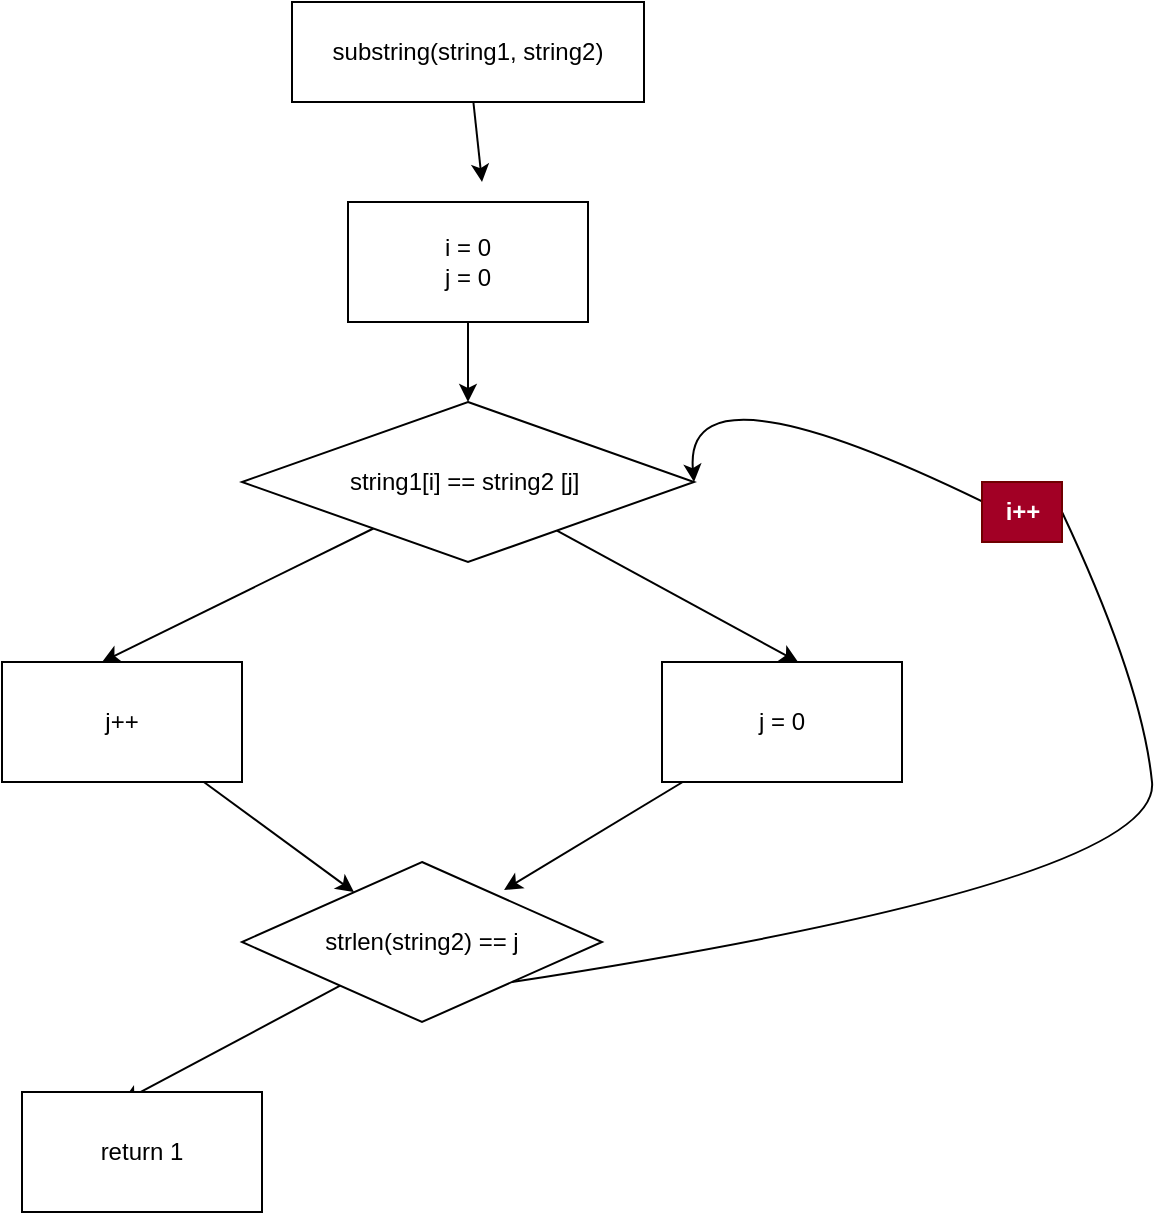<mxfile>
    <diagram id="JCvqR3dHEHWF15tgnxh2" name="Página-1">
        <mxGraphModel dx="1189" dy="687" grid="1" gridSize="10" guides="1" tooltips="1" connect="1" arrows="1" fold="1" page="1" pageScale="1" pageWidth="827" pageHeight="1169" math="0" shadow="0">
            <root>
                <mxCell id="0"/>
                <mxCell id="1" parent="0"/>
                <mxCell id="30" style="edgeStyle=none;html=1;" edge="1" parent="1" source="9">
                    <mxGeometry relative="1" as="geometry">
                        <mxPoint x="470" y="130" as="targetPoint"/>
                    </mxGeometry>
                </mxCell>
                <mxCell id="9" value="substring(string1, string2)" style="rounded=0;whiteSpace=wrap;html=1;" vertex="1" parent="1">
                    <mxGeometry x="375" y="40" width="176" height="50" as="geometry"/>
                </mxCell>
                <mxCell id="13" style="edgeStyle=none;html=1;" edge="1" parent="1" source="12">
                    <mxGeometry relative="1" as="geometry">
                        <mxPoint x="280" y="370" as="targetPoint"/>
                    </mxGeometry>
                </mxCell>
                <mxCell id="16" style="edgeStyle=none;html=1;entryX=0.567;entryY=0;entryDx=0;entryDy=0;entryPerimeter=0;" edge="1" parent="1" source="12" target="15">
                    <mxGeometry relative="1" as="geometry"/>
                </mxCell>
                <mxCell id="12" value="string1[i] == string2 [j]&amp;nbsp;" style="rhombus;whiteSpace=wrap;html=1;" vertex="1" parent="1">
                    <mxGeometry x="350" y="240" width="226" height="80" as="geometry"/>
                </mxCell>
                <mxCell id="25" style="edgeStyle=none;html=1;" edge="1" parent="1" source="14" target="18">
                    <mxGeometry relative="1" as="geometry"/>
                </mxCell>
                <mxCell id="14" value="j++" style="rounded=0;whiteSpace=wrap;html=1;" vertex="1" parent="1">
                    <mxGeometry x="230" y="370" width="120" height="60" as="geometry"/>
                </mxCell>
                <mxCell id="26" style="edgeStyle=none;html=1;entryX=0.728;entryY=0.175;entryDx=0;entryDy=0;entryPerimeter=0;" edge="1" parent="1" source="15" target="18">
                    <mxGeometry relative="1" as="geometry"/>
                </mxCell>
                <mxCell id="15" value="j = 0" style="rounded=0;whiteSpace=wrap;html=1;" vertex="1" parent="1">
                    <mxGeometry x="560" y="370" width="120" height="60" as="geometry"/>
                </mxCell>
                <mxCell id="24" style="edgeStyle=none;html=1;entryX=0.417;entryY=0.083;entryDx=0;entryDy=0;entryPerimeter=0;" edge="1" parent="1" source="18" target="19">
                    <mxGeometry relative="1" as="geometry"/>
                </mxCell>
                <mxCell id="18" value="strlen(string2) == j" style="rhombus;whiteSpace=wrap;html=1;" vertex="1" parent="1">
                    <mxGeometry x="350" y="470" width="180" height="80" as="geometry"/>
                </mxCell>
                <mxCell id="19" value="return 1" style="rounded=0;whiteSpace=wrap;html=1;" vertex="1" parent="1">
                    <mxGeometry x="240" y="585" width="120" height="60" as="geometry"/>
                </mxCell>
                <mxCell id="22" value="" style="curved=1;endArrow=classic;html=1;exitX=1;exitY=1;exitDx=0;exitDy=0;entryX=1;entryY=0.5;entryDx=0;entryDy=0;startArrow=none;" edge="1" parent="1" source="28" target="12">
                    <mxGeometry width="50" height="50" relative="1" as="geometry">
                        <mxPoint x="450" y="470" as="sourcePoint"/>
                        <mxPoint x="485" y="180" as="targetPoint"/>
                        <Array as="points">
                            <mxPoint x="570" y="210"/>
                        </Array>
                    </mxGeometry>
                </mxCell>
                <mxCell id="29" style="edgeStyle=none;html=1;entryX=0.5;entryY=0;entryDx=0;entryDy=0;" edge="1" parent="1" source="23" target="12">
                    <mxGeometry relative="1" as="geometry"/>
                </mxCell>
                <mxCell id="23" value="i = 0&lt;br&gt;j = 0" style="rounded=0;whiteSpace=wrap;html=1;" vertex="1" parent="1">
                    <mxGeometry x="403" y="140" width="120" height="60" as="geometry"/>
                </mxCell>
                <mxCell id="27" value="" style="curved=1;endArrow=none;html=1;exitX=1;exitY=1;exitDx=0;exitDy=0;entryX=1;entryY=0.5;entryDx=0;entryDy=0;" edge="1" parent="1" source="18" target="28">
                    <mxGeometry width="50" height="50" relative="1" as="geometry">
                        <mxPoint x="485" y="530" as="sourcePoint"/>
                        <mxPoint x="576" y="280" as="targetPoint"/>
                        <Array as="points">
                            <mxPoint x="810" y="480"/>
                            <mxPoint x="800" y="380"/>
                        </Array>
                    </mxGeometry>
                </mxCell>
                <mxCell id="28" value="i++" style="text;html=1;align=center;verticalAlign=middle;resizable=0;points=[];autosize=1;strokeColor=#6F0000;fillColor=#a20025;fontStyle=1;fontColor=#ffffff;" vertex="1" parent="1">
                    <mxGeometry x="720" y="280" width="40" height="30" as="geometry"/>
                </mxCell>
            </root>
        </mxGraphModel>
    </diagram>
</mxfile>